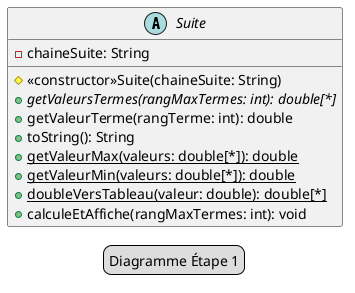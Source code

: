 @startuml
legend Diagramme Étape 1

abstract class Suite {
    -chaineSuite: String

    #<<constructor>>Suite(chaineSuite: String)
    +{abstract}getValeursTermes(rangMaxTermes: int): double[*]
    +getValeurTerme(rangTerme: int): double
    +toString(): String
    +{static}getValeurMax(valeurs: double[*]): double
    +{static}getValeurMin(valeurs: double[*]): double
    +{static}doubleVersTableau(valeur: double): double[*]
    +calculeEtAffiche(rangMaxTermes: int): void
}

@enduml